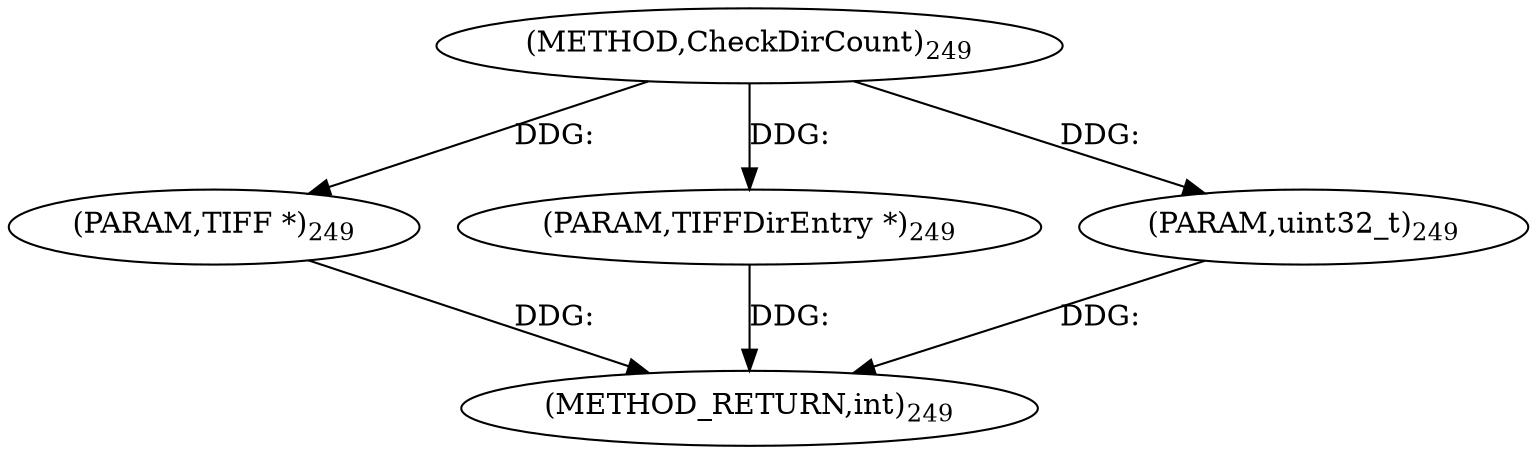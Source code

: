 digraph "CheckDirCount" {  
"78241" [label = <(METHOD,CheckDirCount)<SUB>249</SUB>> ]
"78245" [label = <(METHOD_RETURN,int)<SUB>249</SUB>> ]
"78242" [label = <(PARAM,TIFF *)<SUB>249</SUB>> ]
"78243" [label = <(PARAM,TIFFDirEntry *)<SUB>249</SUB>> ]
"78244" [label = <(PARAM,uint32_t)<SUB>249</SUB>> ]
  "78242" -> "78245"  [ label = "DDG: "] 
  "78243" -> "78245"  [ label = "DDG: "] 
  "78244" -> "78245"  [ label = "DDG: "] 
  "78241" -> "78242"  [ label = "DDG: "] 
  "78241" -> "78243"  [ label = "DDG: "] 
  "78241" -> "78244"  [ label = "DDG: "] 
}
